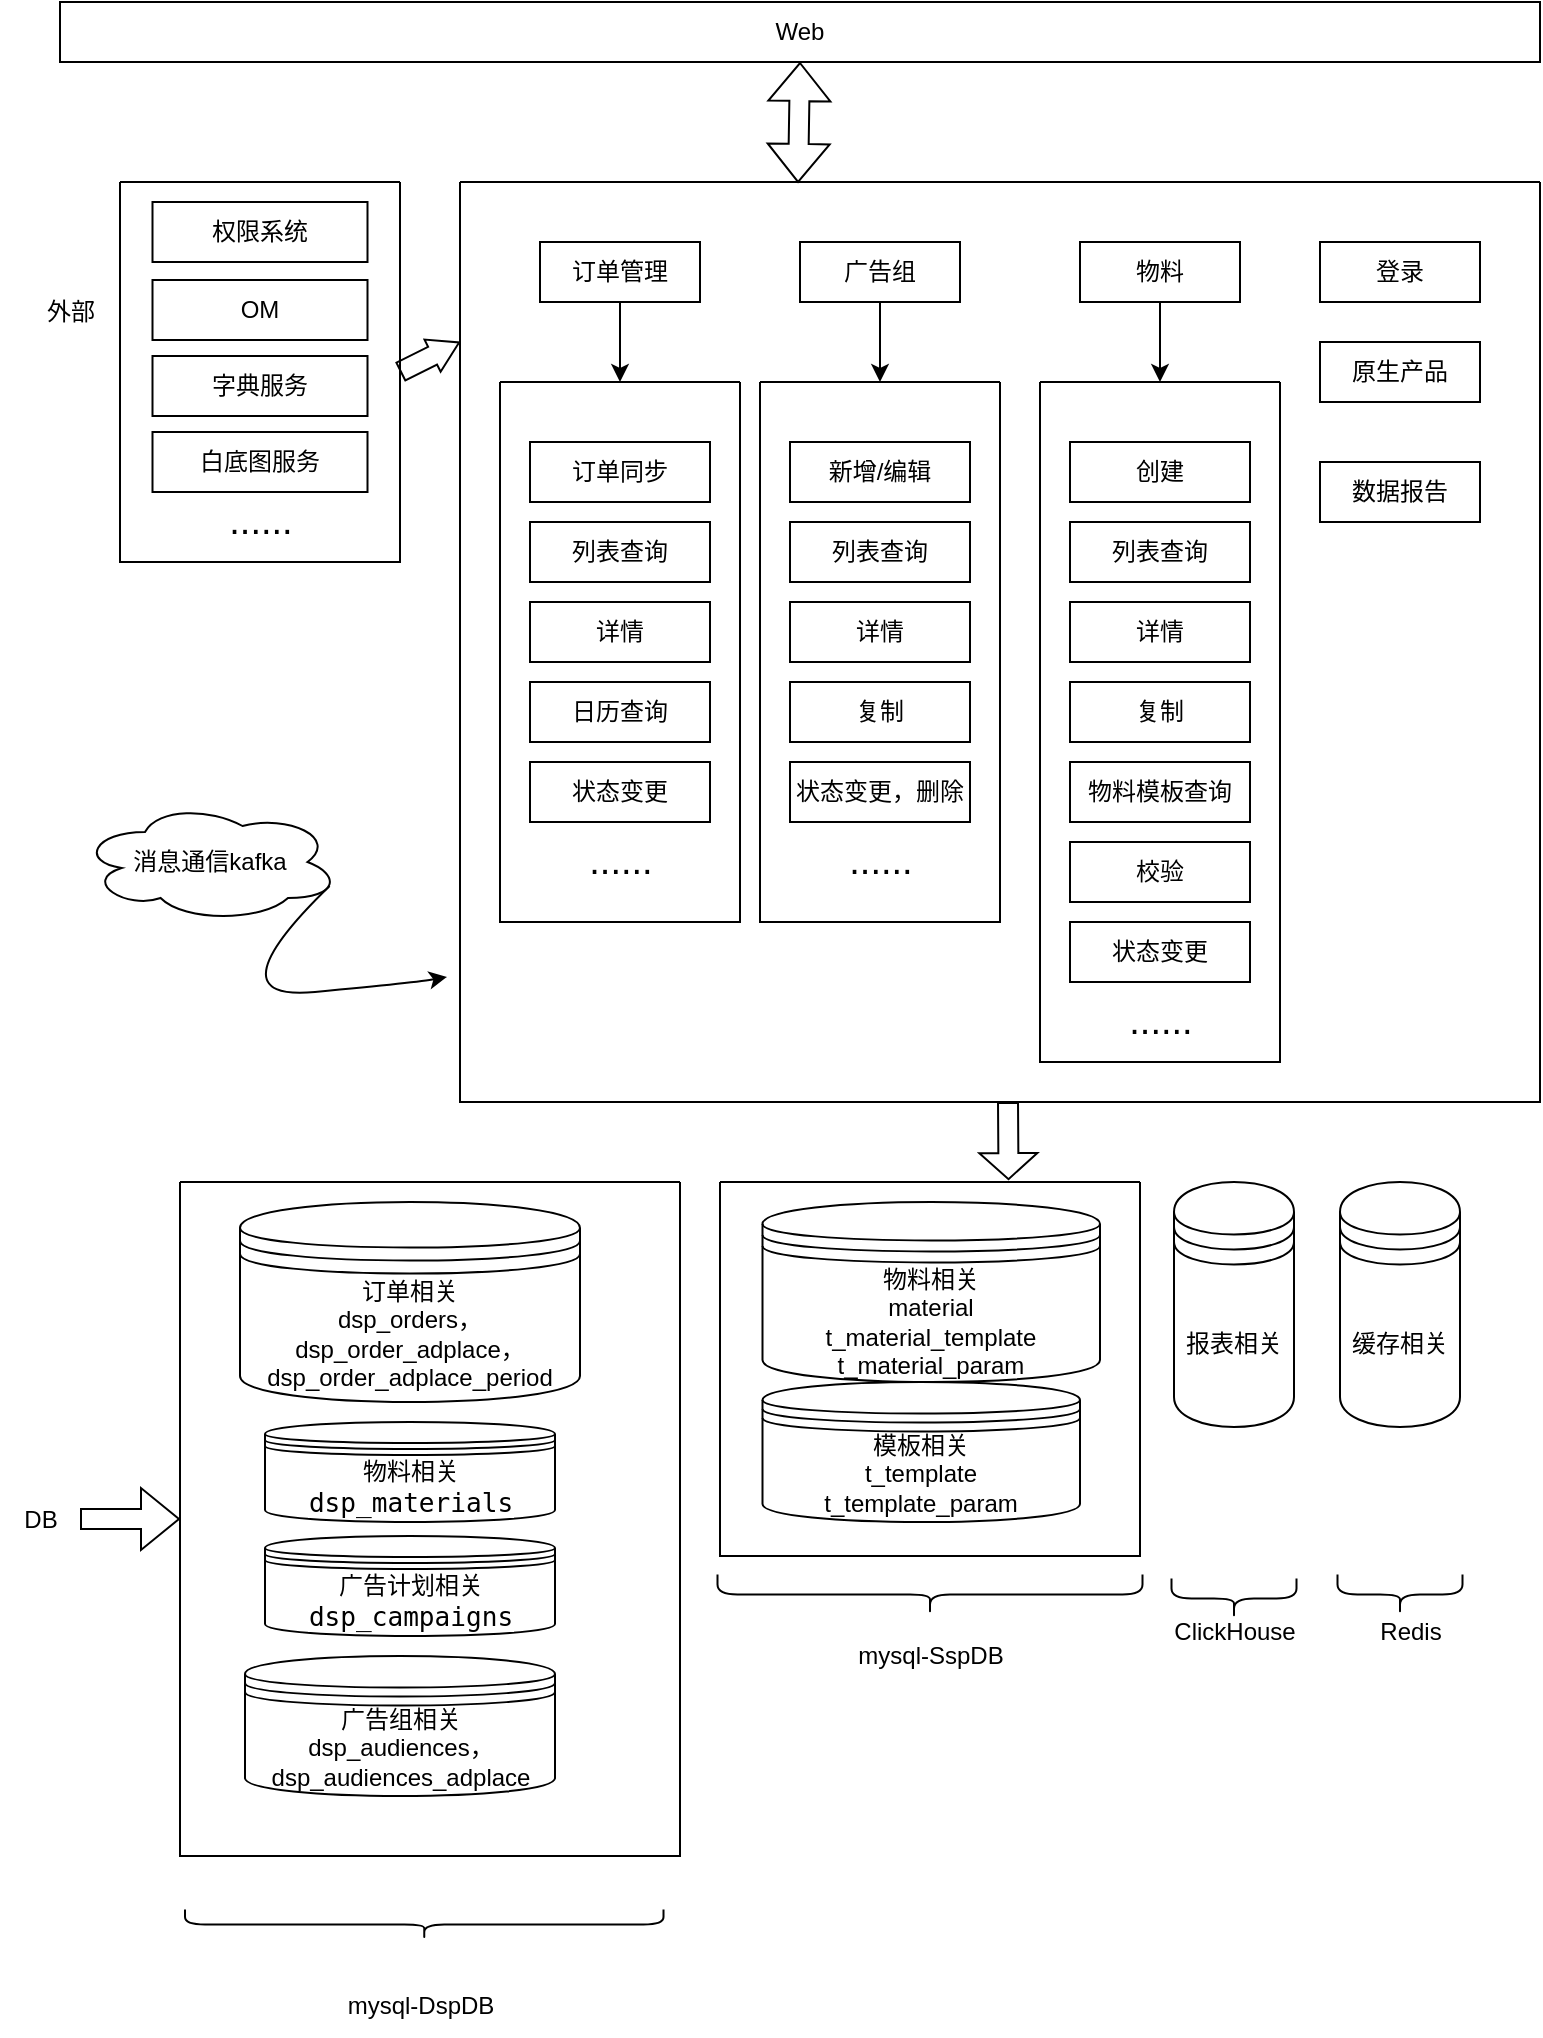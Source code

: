 <mxfile version="20.6.0" type="github">
  <diagram id="k6xAOYBqpZFJXuhrr6dg" name="第 1 页">
    <mxGraphModel dx="1191" dy="785" grid="1" gridSize="10" guides="1" tooltips="1" connect="1" arrows="1" fold="1" page="1" pageScale="1" pageWidth="827" pageHeight="1169" math="0" shadow="0">
      <root>
        <mxCell id="0" />
        <mxCell id="1" parent="0" />
        <mxCell id="op4WVf0ANxCzOF1L6OUz-1" value="Web" style="rounded=0;whiteSpace=wrap;html=1;" vertex="1" parent="1">
          <mxGeometry x="230" y="100" width="740" height="30" as="geometry" />
        </mxCell>
        <mxCell id="op4WVf0ANxCzOF1L6OUz-5" value="" style="swimlane;startSize=0;" vertex="1" parent="1">
          <mxGeometry x="430" y="190" width="540" height="460" as="geometry" />
        </mxCell>
        <mxCell id="op4WVf0ANxCzOF1L6OUz-77" value="" style="edgeStyle=orthogonalEdgeStyle;rounded=0;orthogonalLoop=1;jettySize=auto;html=1;fontSize=12;entryX=0.5;entryY=0;entryDx=0;entryDy=0;" edge="1" parent="op4WVf0ANxCzOF1L6OUz-5" source="op4WVf0ANxCzOF1L6OUz-9" target="op4WVf0ANxCzOF1L6OUz-70">
          <mxGeometry relative="1" as="geometry" />
        </mxCell>
        <mxCell id="op4WVf0ANxCzOF1L6OUz-9" value="订单管理" style="whiteSpace=wrap;html=1;" vertex="1" parent="op4WVf0ANxCzOF1L6OUz-5">
          <mxGeometry x="40" y="30" width="80" height="30" as="geometry" />
        </mxCell>
        <mxCell id="op4WVf0ANxCzOF1L6OUz-11" value="数据报告" style="whiteSpace=wrap;html=1;" vertex="1" parent="op4WVf0ANxCzOF1L6OUz-5">
          <mxGeometry x="430" y="140" width="80" height="30" as="geometry" />
        </mxCell>
        <mxCell id="op4WVf0ANxCzOF1L6OUz-12" value="原生产品" style="whiteSpace=wrap;html=1;" vertex="1" parent="op4WVf0ANxCzOF1L6OUz-5">
          <mxGeometry x="430" y="80" width="80" height="30" as="geometry" />
        </mxCell>
        <mxCell id="op4WVf0ANxCzOF1L6OUz-37" value="登录" style="whiteSpace=wrap;html=1;" vertex="1" parent="op4WVf0ANxCzOF1L6OUz-5">
          <mxGeometry x="430" y="30" width="80" height="30" as="geometry" />
        </mxCell>
        <mxCell id="op4WVf0ANxCzOF1L6OUz-97" value="" style="edgeStyle=orthogonalEdgeStyle;rounded=0;orthogonalLoop=1;jettySize=auto;html=1;fontSize=19;" edge="1" parent="op4WVf0ANxCzOF1L6OUz-5" source="op4WVf0ANxCzOF1L6OUz-22">
          <mxGeometry relative="1" as="geometry">
            <mxPoint x="350" y="100" as="targetPoint" />
          </mxGeometry>
        </mxCell>
        <mxCell id="op4WVf0ANxCzOF1L6OUz-22" value="物料" style="whiteSpace=wrap;html=1;" vertex="1" parent="op4WVf0ANxCzOF1L6OUz-5">
          <mxGeometry x="310" y="30" width="80" height="30" as="geometry" />
        </mxCell>
        <mxCell id="op4WVf0ANxCzOF1L6OUz-84" value="" style="edgeStyle=orthogonalEdgeStyle;rounded=0;orthogonalLoop=1;jettySize=auto;html=1;fontSize=12;entryX=0.5;entryY=0;entryDx=0;entryDy=0;" edge="1" parent="op4WVf0ANxCzOF1L6OUz-5" source="op4WVf0ANxCzOF1L6OUz-17" target="op4WVf0ANxCzOF1L6OUz-78">
          <mxGeometry relative="1" as="geometry" />
        </mxCell>
        <mxCell id="op4WVf0ANxCzOF1L6OUz-17" value="广告组" style="whiteSpace=wrap;html=1;" vertex="1" parent="op4WVf0ANxCzOF1L6OUz-5">
          <mxGeometry x="170" y="30" width="80" height="30" as="geometry" />
        </mxCell>
        <mxCell id="op4WVf0ANxCzOF1L6OUz-70" value="" style="swimlane;startSize=0;fontSize=19;" vertex="1" parent="op4WVf0ANxCzOF1L6OUz-5">
          <mxGeometry x="20" y="100" width="120" height="270" as="geometry" />
        </mxCell>
        <mxCell id="op4WVf0ANxCzOF1L6OUz-72" value="订单同步" style="whiteSpace=wrap;html=1;fontSize=12;" vertex="1" parent="op4WVf0ANxCzOF1L6OUz-70">
          <mxGeometry x="15" y="30" width="90" height="30" as="geometry" />
        </mxCell>
        <mxCell id="op4WVf0ANxCzOF1L6OUz-73" value="列表查询" style="whiteSpace=wrap;html=1;fontSize=12;" vertex="1" parent="op4WVf0ANxCzOF1L6OUz-70">
          <mxGeometry x="15" y="70" width="90" height="30" as="geometry" />
        </mxCell>
        <mxCell id="op4WVf0ANxCzOF1L6OUz-74" value="详情" style="whiteSpace=wrap;html=1;fontSize=12;" vertex="1" parent="op4WVf0ANxCzOF1L6OUz-70">
          <mxGeometry x="15" y="110" width="90" height="30" as="geometry" />
        </mxCell>
        <mxCell id="op4WVf0ANxCzOF1L6OUz-75" value="日历查询" style="whiteSpace=wrap;html=1;fontSize=12;" vertex="1" parent="op4WVf0ANxCzOF1L6OUz-70">
          <mxGeometry x="15" y="150" width="90" height="30" as="geometry" />
        </mxCell>
        <mxCell id="op4WVf0ANxCzOF1L6OUz-76" value="状态变更" style="whiteSpace=wrap;html=1;fontSize=12;" vertex="1" parent="op4WVf0ANxCzOF1L6OUz-70">
          <mxGeometry x="15" y="190" width="90" height="30" as="geometry" />
        </mxCell>
        <mxCell id="op4WVf0ANxCzOF1L6OUz-85" value="......" style="text;html=1;align=center;verticalAlign=middle;resizable=0;points=[];autosize=1;strokeColor=none;fillColor=none;fontSize=19;" vertex="1" parent="op4WVf0ANxCzOF1L6OUz-70">
          <mxGeometry x="30" y="220" width="60" height="40" as="geometry" />
        </mxCell>
        <mxCell id="op4WVf0ANxCzOF1L6OUz-78" value="" style="swimlane;startSize=0;fontSize=19;" vertex="1" parent="op4WVf0ANxCzOF1L6OUz-5">
          <mxGeometry x="150" y="100" width="120" height="270" as="geometry" />
        </mxCell>
        <mxCell id="op4WVf0ANxCzOF1L6OUz-79" value="新增/编辑" style="whiteSpace=wrap;html=1;fontSize=12;" vertex="1" parent="op4WVf0ANxCzOF1L6OUz-78">
          <mxGeometry x="15" y="30" width="90" height="30" as="geometry" />
        </mxCell>
        <mxCell id="op4WVf0ANxCzOF1L6OUz-80" value="列表查询" style="whiteSpace=wrap;html=1;fontSize=12;" vertex="1" parent="op4WVf0ANxCzOF1L6OUz-78">
          <mxGeometry x="15" y="70" width="90" height="30" as="geometry" />
        </mxCell>
        <mxCell id="op4WVf0ANxCzOF1L6OUz-81" value="详情" style="whiteSpace=wrap;html=1;fontSize=12;" vertex="1" parent="op4WVf0ANxCzOF1L6OUz-78">
          <mxGeometry x="15" y="110" width="90" height="30" as="geometry" />
        </mxCell>
        <mxCell id="op4WVf0ANxCzOF1L6OUz-82" value="复制" style="whiteSpace=wrap;html=1;fontSize=12;" vertex="1" parent="op4WVf0ANxCzOF1L6OUz-78">
          <mxGeometry x="15" y="150" width="90" height="30" as="geometry" />
        </mxCell>
        <mxCell id="op4WVf0ANxCzOF1L6OUz-83" value="状态变更，删除" style="whiteSpace=wrap;html=1;fontSize=12;" vertex="1" parent="op4WVf0ANxCzOF1L6OUz-78">
          <mxGeometry x="15" y="190" width="90" height="30" as="geometry" />
        </mxCell>
        <mxCell id="op4WVf0ANxCzOF1L6OUz-87" value="......" style="text;html=1;align=center;verticalAlign=middle;resizable=0;points=[];autosize=1;strokeColor=none;fillColor=none;fontSize=19;" vertex="1" parent="op4WVf0ANxCzOF1L6OUz-78">
          <mxGeometry x="30" y="220" width="60" height="40" as="geometry" />
        </mxCell>
        <mxCell id="op4WVf0ANxCzOF1L6OUz-88" value="" style="swimlane;startSize=0;fontSize=19;" vertex="1" parent="op4WVf0ANxCzOF1L6OUz-5">
          <mxGeometry x="290" y="100" width="120" height="340" as="geometry" />
        </mxCell>
        <mxCell id="op4WVf0ANxCzOF1L6OUz-89" value="创建" style="whiteSpace=wrap;html=1;fontSize=12;" vertex="1" parent="op4WVf0ANxCzOF1L6OUz-88">
          <mxGeometry x="15" y="30" width="90" height="30" as="geometry" />
        </mxCell>
        <mxCell id="op4WVf0ANxCzOF1L6OUz-90" value="列表查询" style="whiteSpace=wrap;html=1;fontSize=12;" vertex="1" parent="op4WVf0ANxCzOF1L6OUz-88">
          <mxGeometry x="15" y="70" width="90" height="30" as="geometry" />
        </mxCell>
        <mxCell id="op4WVf0ANxCzOF1L6OUz-91" value="详情" style="whiteSpace=wrap;html=1;fontSize=12;" vertex="1" parent="op4WVf0ANxCzOF1L6OUz-88">
          <mxGeometry x="15" y="110" width="90" height="30" as="geometry" />
        </mxCell>
        <mxCell id="op4WVf0ANxCzOF1L6OUz-92" value="复制" style="whiteSpace=wrap;html=1;fontSize=12;" vertex="1" parent="op4WVf0ANxCzOF1L6OUz-88">
          <mxGeometry x="15" y="150" width="90" height="30" as="geometry" />
        </mxCell>
        <mxCell id="op4WVf0ANxCzOF1L6OUz-93" value="物料模板查询" style="whiteSpace=wrap;html=1;fontSize=12;" vertex="1" parent="op4WVf0ANxCzOF1L6OUz-88">
          <mxGeometry x="15" y="190" width="90" height="30" as="geometry" />
        </mxCell>
        <mxCell id="op4WVf0ANxCzOF1L6OUz-94" value="......" style="text;html=1;align=center;verticalAlign=middle;resizable=0;points=[];autosize=1;strokeColor=none;fillColor=none;fontSize=19;" vertex="1" parent="op4WVf0ANxCzOF1L6OUz-88">
          <mxGeometry x="30" y="300" width="60" height="40" as="geometry" />
        </mxCell>
        <mxCell id="op4WVf0ANxCzOF1L6OUz-99" value="校验" style="whiteSpace=wrap;html=1;fontSize=12;" vertex="1" parent="op4WVf0ANxCzOF1L6OUz-88">
          <mxGeometry x="15" y="230" width="90" height="30" as="geometry" />
        </mxCell>
        <mxCell id="op4WVf0ANxCzOF1L6OUz-100" value="状态变更" style="whiteSpace=wrap;html=1;fontSize=12;" vertex="1" parent="op4WVf0ANxCzOF1L6OUz-88">
          <mxGeometry x="15" y="270" width="90" height="30" as="geometry" />
        </mxCell>
        <mxCell id="op4WVf0ANxCzOF1L6OUz-27" value="" style="shape=flexArrow;endArrow=classic;startArrow=classic;html=1;rounded=0;exitX=0.313;exitY=0.001;exitDx=0;exitDy=0;entryX=0.5;entryY=1;entryDx=0;entryDy=0;exitPerimeter=0;" edge="1" parent="1" source="op4WVf0ANxCzOF1L6OUz-5" target="op4WVf0ANxCzOF1L6OUz-1">
          <mxGeometry width="100" height="100" relative="1" as="geometry">
            <mxPoint x="350" y="360" as="sourcePoint" />
            <mxPoint x="450" y="260" as="targetPoint" />
          </mxGeometry>
        </mxCell>
        <mxCell id="op4WVf0ANxCzOF1L6OUz-29" value="DB" style="text;html=1;align=center;verticalAlign=middle;resizable=0;points=[];autosize=1;strokeColor=none;fillColor=none;" vertex="1" parent="1">
          <mxGeometry x="200" y="843.5" width="40" height="30" as="geometry" />
        </mxCell>
        <mxCell id="op4WVf0ANxCzOF1L6OUz-30" value="" style="swimlane;startSize=0;" vertex="1" parent="1">
          <mxGeometry x="290" y="690" width="250" height="337" as="geometry" />
        </mxCell>
        <mxCell id="op4WVf0ANxCzOF1L6OUz-32" value="订单相关&lt;br&gt;dsp_orders，dsp_order_adplace，dsp_order_adplace_period" style="shape=datastore;whiteSpace=wrap;html=1;" vertex="1" parent="op4WVf0ANxCzOF1L6OUz-30">
          <mxGeometry x="30" y="10" width="170" height="100" as="geometry" />
        </mxCell>
        <mxCell id="op4WVf0ANxCzOF1L6OUz-34" value="广告计划相关&lt;span style=&quot;background-color: rgb(255, 255, 255); font-family: &amp;quot;JetBrains Mono&amp;quot;, monospace; font-size: 9.8pt;&quot;&gt;dsp_campaigns&lt;/span&gt;" style="shape=datastore;whiteSpace=wrap;html=1;" vertex="1" parent="op4WVf0ANxCzOF1L6OUz-30">
          <mxGeometry x="42.5" y="177" width="145" height="50" as="geometry" />
        </mxCell>
        <mxCell id="op4WVf0ANxCzOF1L6OUz-35" value="&lt;font style=&quot;font-size: 12px;&quot;&gt;&lt;br&gt;&lt;span style=&quot;font-family: 微软雅黑; background-color: initial;&quot;&gt;广告组相关&lt;/span&gt;&lt;br&gt;&lt;/font&gt;&lt;font style=&quot;font-size: 12px;&quot;&gt;&lt;span style=&quot;background-color: initial; font-family: Arial;&quot;&gt;dsp_audiences&lt;/span&gt;&lt;span style=&quot;background-color: initial; font-family: 微软雅黑;&quot;&gt;，&lt;/span&gt;&lt;span style=&quot;background-color: initial; font-family: Arial;&quot;&gt;dsp_audiences_adplace&lt;/span&gt;&lt;br&gt;&lt;/font&gt;&lt;font style=&quot;font-size: 12px;&quot;&gt;&lt;br&gt;&lt;/font&gt;" style="shape=datastore;whiteSpace=wrap;html=1;" vertex="1" parent="op4WVf0ANxCzOF1L6OUz-30">
          <mxGeometry x="32.5" y="237" width="155" height="70" as="geometry" />
        </mxCell>
        <mxCell id="op4WVf0ANxCzOF1L6OUz-36" value="物料相关&lt;span style=&quot;background-color: rgb(255, 255, 255); font-family: &amp;quot;JetBrains Mono&amp;quot;, monospace; font-size: 9.8pt;&quot;&gt;dsp_materials&lt;/span&gt;" style="shape=datastore;whiteSpace=wrap;html=1;" vertex="1" parent="op4WVf0ANxCzOF1L6OUz-30">
          <mxGeometry x="42.5" y="120" width="145" height="50" as="geometry" />
        </mxCell>
        <mxCell id="op4WVf0ANxCzOF1L6OUz-31" value="" style="shape=flexArrow;endArrow=classic;html=1;rounded=0;entryX=0;entryY=0.5;entryDx=0;entryDy=0;" edge="1" parent="1" target="op4WVf0ANxCzOF1L6OUz-30">
          <mxGeometry width="50" height="50" relative="1" as="geometry">
            <mxPoint x="240" y="858.5" as="sourcePoint" />
            <mxPoint x="450" y="670" as="targetPoint" />
          </mxGeometry>
        </mxCell>
        <mxCell id="op4WVf0ANxCzOF1L6OUz-38" value="" style="shape=curlyBracket;whiteSpace=wrap;html=1;rounded=1;flipH=1;labelPosition=right;verticalLabelPosition=middle;align=left;verticalAlign=middle;fontSize=12;rotation=90;" vertex="1" parent="1">
          <mxGeometry x="404.63" y="941.63" width="15" height="239.25" as="geometry" />
        </mxCell>
        <mxCell id="op4WVf0ANxCzOF1L6OUz-39" value="mysql-DspDB" style="text;html=1;align=center;verticalAlign=middle;resizable=0;points=[];autosize=1;strokeColor=none;fillColor=none;fontSize=12;" vertex="1" parent="1">
          <mxGeometry x="360" y="1087" width="100" height="30" as="geometry" />
        </mxCell>
        <mxCell id="op4WVf0ANxCzOF1L6OUz-40" value="" style="swimlane;startSize=0;" vertex="1" parent="1">
          <mxGeometry x="560" y="690" width="210" height="187" as="geometry" />
        </mxCell>
        <mxCell id="op4WVf0ANxCzOF1L6OUz-41" value="&lt;span style=&quot;background-color: initial; font-family: 微软雅黑;&quot;&gt;物料&lt;/span&gt;&lt;span style=&quot;background-color: initial; font-family: 微软雅黑;&quot;&gt;相关&lt;/span&gt;&lt;br&gt;&lt;span style=&quot;font-family: Arial; background-color: initial;&quot;&gt;material&lt;/span&gt;&lt;br&gt;&lt;span style=&quot;font-family: Arial; background-color: initial;&quot;&gt;t_material_template&lt;/span&gt;&lt;br&gt;&lt;span style=&quot;font-family: Arial; background-color: initial;&quot;&gt;t_material_param&lt;/span&gt;" style="shape=datastore;whiteSpace=wrap;html=1;" vertex="1" parent="op4WVf0ANxCzOF1L6OUz-40">
          <mxGeometry x="21.25" y="10" width="168.75" height="90" as="geometry" />
        </mxCell>
        <mxCell id="op4WVf0ANxCzOF1L6OUz-47" value="&lt;span style=&quot;background-color: initial; font-family: 微软雅黑;&quot;&gt;模板相关&lt;/span&gt;&lt;br&gt;&lt;span style=&quot;font-family: Arial; background-color: initial;&quot;&gt;t_template&lt;/span&gt;&lt;br&gt;&lt;span style=&quot;font-family: Arial; background-color: initial;&quot;&gt;t_&lt;/span&gt;&lt;span style=&quot;font-family: Arial;&quot;&gt;template&lt;/span&gt;&lt;span style=&quot;font-family: Arial; background-color: initial;&quot;&gt;_param&lt;/span&gt;" style="shape=datastore;whiteSpace=wrap;html=1;" vertex="1" parent="op4WVf0ANxCzOF1L6OUz-40">
          <mxGeometry x="21.25" y="100" width="158.75" height="70" as="geometry" />
        </mxCell>
        <mxCell id="op4WVf0ANxCzOF1L6OUz-45" value="" style="shape=curlyBracket;whiteSpace=wrap;html=1;rounded=1;flipH=1;labelPosition=right;verticalLabelPosition=middle;align=left;verticalAlign=middle;fontSize=12;rotation=90;" vertex="1" parent="1">
          <mxGeometry x="655" y="790" width="20" height="212.5" as="geometry" />
        </mxCell>
        <mxCell id="op4WVf0ANxCzOF1L6OUz-46" value="mysql-SspDB" style="text;html=1;align=center;verticalAlign=middle;resizable=0;points=[];autosize=1;strokeColor=none;fillColor=none;fontSize=12;" vertex="1" parent="1">
          <mxGeometry x="615" y="911.63" width="100" height="30" as="geometry" />
        </mxCell>
        <mxCell id="op4WVf0ANxCzOF1L6OUz-48" value="&lt;span style=&quot;background-color: initial; font-family: 微软雅黑;&quot;&gt;报表相关&lt;/span&gt;&lt;br&gt;" style="shape=datastore;whiteSpace=wrap;html=1;" vertex="1" parent="1">
          <mxGeometry x="787" y="690" width="60" height="122.5" as="geometry" />
        </mxCell>
        <mxCell id="op4WVf0ANxCzOF1L6OUz-49" value="" style="shape=curlyBracket;whiteSpace=wrap;html=1;rounded=1;flipH=1;labelPosition=right;verticalLabelPosition=middle;align=left;verticalAlign=middle;fontSize=12;rotation=90;size=0.5;" vertex="1" parent="1">
          <mxGeometry x="807" y="867" width="20" height="62.5" as="geometry" />
        </mxCell>
        <mxCell id="op4WVf0ANxCzOF1L6OUz-50" value="ClickHouse" style="text;html=1;align=center;verticalAlign=middle;resizable=0;points=[];autosize=1;strokeColor=none;fillColor=none;fontSize=12;" vertex="1" parent="1">
          <mxGeometry x="777" y="899.5" width="80" height="30" as="geometry" />
        </mxCell>
        <mxCell id="op4WVf0ANxCzOF1L6OUz-51" value="" style="shape=flexArrow;endArrow=classic;html=1;rounded=0;fontSize=12;endWidth=18;endSize=4;width=10;entryX=0.687;entryY=-0.005;entryDx=0;entryDy=0;entryPerimeter=0;" edge="1" parent="1" target="op4WVf0ANxCzOF1L6OUz-40">
          <mxGeometry width="50" height="50" relative="1" as="geometry">
            <mxPoint x="704" y="650" as="sourcePoint" />
            <mxPoint x="705" y="620" as="targetPoint" />
          </mxGeometry>
        </mxCell>
        <mxCell id="op4WVf0ANxCzOF1L6OUz-54" value="" style="swimlane;startSize=0;fontSize=12;" vertex="1" parent="1">
          <mxGeometry x="260" y="190" width="140" height="190" as="geometry" />
        </mxCell>
        <mxCell id="op4WVf0ANxCzOF1L6OUz-6" value="权限系统" style="rounded=0;whiteSpace=wrap;html=1;" vertex="1" parent="op4WVf0ANxCzOF1L6OUz-54">
          <mxGeometry x="16.25" y="10" width="107.5" height="30" as="geometry" />
        </mxCell>
        <mxCell id="op4WVf0ANxCzOF1L6OUz-24" value="OM" style="rounded=0;whiteSpace=wrap;html=1;" vertex="1" parent="op4WVf0ANxCzOF1L6OUz-54">
          <mxGeometry x="16.25" y="49" width="107.5" height="30" as="geometry" />
        </mxCell>
        <mxCell id="op4WVf0ANxCzOF1L6OUz-55" value="字典服务" style="rounded=0;whiteSpace=wrap;html=1;" vertex="1" parent="op4WVf0ANxCzOF1L6OUz-54">
          <mxGeometry x="16.25" y="87" width="107.5" height="30" as="geometry" />
        </mxCell>
        <mxCell id="op4WVf0ANxCzOF1L6OUz-66" value="白底图服务" style="rounded=0;whiteSpace=wrap;html=1;" vertex="1" parent="op4WVf0ANxCzOF1L6OUz-54">
          <mxGeometry x="16.25" y="125" width="107.5" height="30" as="geometry" />
        </mxCell>
        <mxCell id="op4WVf0ANxCzOF1L6OUz-67" value="&lt;font style=&quot;font-size: 19px;&quot;&gt;......&lt;/font&gt;" style="text;html=1;align=center;verticalAlign=middle;resizable=0;points=[];autosize=1;strokeColor=none;fillColor=none;fontSize=12;" vertex="1" parent="op4WVf0ANxCzOF1L6OUz-54">
          <mxGeometry x="40" y="150" width="60" height="40" as="geometry" />
        </mxCell>
        <mxCell id="op4WVf0ANxCzOF1L6OUz-56" value="外部" style="text;html=1;align=center;verticalAlign=middle;resizable=0;points=[];autosize=1;strokeColor=none;fillColor=none;fontSize=12;" vertex="1" parent="1">
          <mxGeometry x="210" y="240" width="50" height="30" as="geometry" />
        </mxCell>
        <mxCell id="op4WVf0ANxCzOF1L6OUz-57" value="" style="shape=flexArrow;endArrow=classic;html=1;rounded=0;fontSize=12;exitX=1;exitY=0.5;exitDx=0;exitDy=0;endWidth=7;endSize=4.61;" edge="1" parent="1" source="op4WVf0ANxCzOF1L6OUz-54">
          <mxGeometry width="50" height="50" relative="1" as="geometry">
            <mxPoint x="530" y="420" as="sourcePoint" />
            <mxPoint x="430" y="270" as="targetPoint" />
          </mxGeometry>
        </mxCell>
        <mxCell id="op4WVf0ANxCzOF1L6OUz-61" value="&lt;span style=&quot;background-color: initial; font-family: 微软雅黑;&quot;&gt;缓存相关&lt;/span&gt;" style="shape=datastore;whiteSpace=wrap;html=1;" vertex="1" parent="1">
          <mxGeometry x="870" y="690" width="60" height="122.5" as="geometry" />
        </mxCell>
        <mxCell id="op4WVf0ANxCzOF1L6OUz-62" value="" style="shape=curlyBracket;whiteSpace=wrap;html=1;rounded=1;flipH=1;labelPosition=right;verticalLabelPosition=middle;align=left;verticalAlign=middle;fontSize=12;rotation=90;size=0.5;" vertex="1" parent="1">
          <mxGeometry x="890" y="865" width="20" height="62.5" as="geometry" />
        </mxCell>
        <mxCell id="op4WVf0ANxCzOF1L6OUz-63" value="Redis" style="text;html=1;align=center;verticalAlign=middle;resizable=0;points=[];autosize=1;strokeColor=none;fillColor=none;fontSize=12;" vertex="1" parent="1">
          <mxGeometry x="880" y="899.5" width="50" height="30" as="geometry" />
        </mxCell>
        <mxCell id="op4WVf0ANxCzOF1L6OUz-64" value="消息通信kafka" style="ellipse;shape=cloud;whiteSpace=wrap;html=1;fontSize=12;" vertex="1" parent="1">
          <mxGeometry x="240" y="500" width="130" height="60" as="geometry" />
        </mxCell>
        <mxCell id="op4WVf0ANxCzOF1L6OUz-71" value="" style="curved=1;endArrow=classic;html=1;rounded=0;fontSize=19;exitX=0.96;exitY=0.7;exitDx=0;exitDy=0;exitPerimeter=0;entryX=-0.012;entryY=0.864;entryDx=0;entryDy=0;entryPerimeter=0;" edge="1" parent="1" source="op4WVf0ANxCzOF1L6OUz-64" target="op4WVf0ANxCzOF1L6OUz-5">
          <mxGeometry width="50" height="50" relative="1" as="geometry">
            <mxPoint x="610" y="640" as="sourcePoint" />
            <mxPoint x="660" y="590" as="targetPoint" />
            <Array as="points">
              <mxPoint x="305" y="600" />
              <mxPoint x="410" y="590" />
            </Array>
          </mxGeometry>
        </mxCell>
      </root>
    </mxGraphModel>
  </diagram>
</mxfile>
